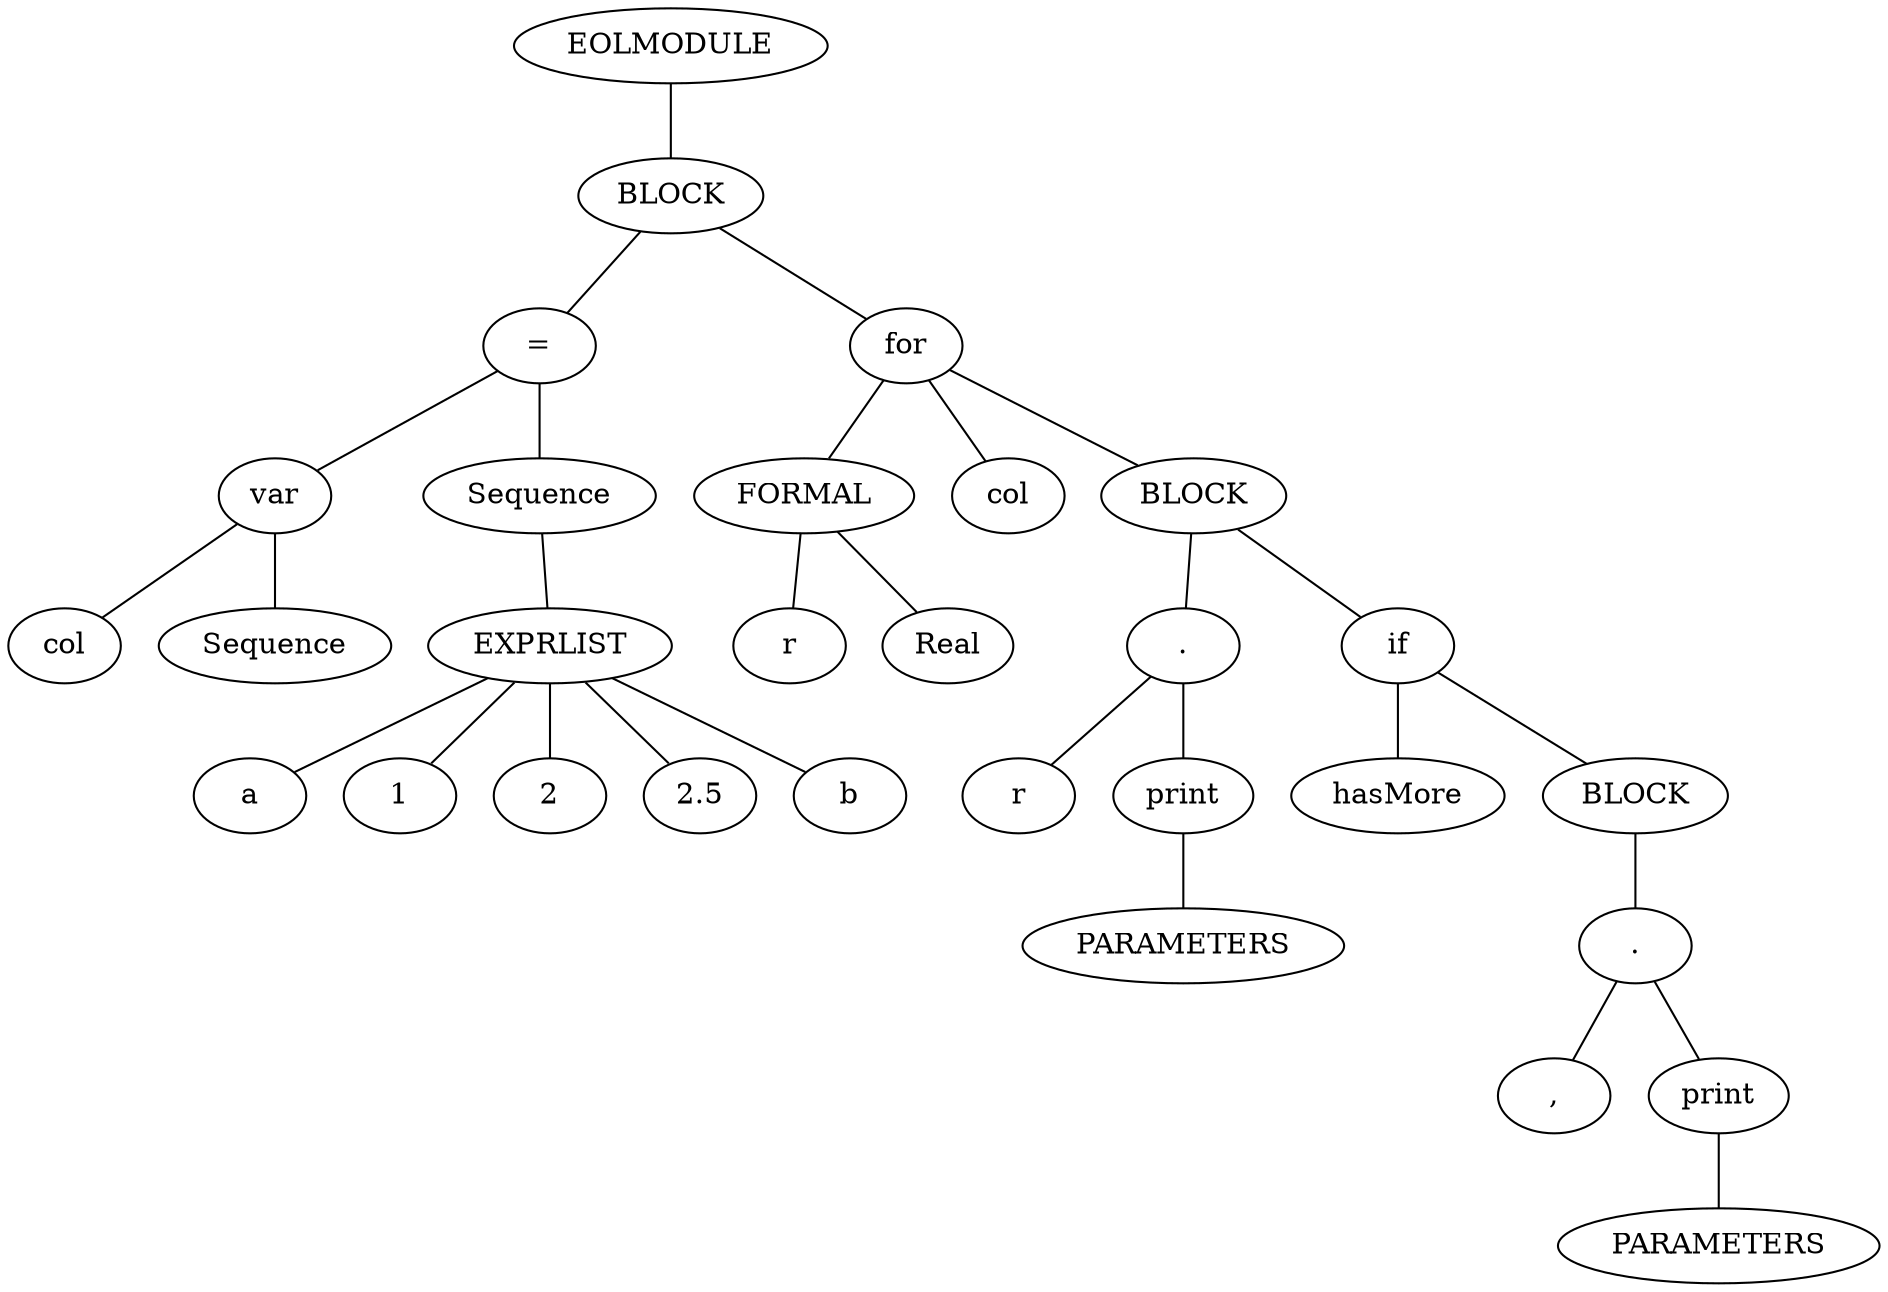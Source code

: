 graph AST {
0 [label="EOLMODULE",color=black,fontcolor=black,style=filled,fillcolor=white]
1 [label="BLOCK",color=black,fontcolor=black,style=filled,fillcolor=white]
0 -- 1
1 [label="BLOCK",color=black,fontcolor=black,style=filled,fillcolor=white]
2 [label="=",color=black,fontcolor=black,style=filled,fillcolor=white]
1 -- 2
2 [label="=",color=black,fontcolor=black,style=filled,fillcolor=white]
3 [label="var",color=black,fontcolor=black,style=filled,fillcolor=white]
2 -- 3
3 [label="var",color=black,fontcolor=black,style=filled,fillcolor=white]
4 [label="col",color=black,fontcolor=black,style=filled,fillcolor=white]
3 -- 4
4 [label="col",color=black,fontcolor=black,style=filled,fillcolor=white]
5 [label="Sequence",color=black,fontcolor=black,style=filled,fillcolor=white]
3 -- 5
5 [label="Sequence",color=black,fontcolor=black,style=filled,fillcolor=white]
6 [label="Sequence",color=black,fontcolor=black,style=filled,fillcolor=white]
2 -- 6
6 [label="Sequence",color=black,fontcolor=black,style=filled,fillcolor=white]
7 [label="EXPRLIST",color=black,fontcolor=black,style=filled,fillcolor=white]
6 -- 7
7 [label="EXPRLIST",color=black,fontcolor=black,style=filled,fillcolor=white]
8 [label="a",color=black,fontcolor=black,style=filled,fillcolor=white]
7 -- 8
8 [label="a",color=black,fontcolor=black,style=filled,fillcolor=white]
9 [label="1",color=black,fontcolor=black,style=filled,fillcolor=white]
7 -- 9
9 [label="1",color=black,fontcolor=black,style=filled,fillcolor=white]
10 [label="2",color=black,fontcolor=black,style=filled,fillcolor=white]
7 -- 10
10 [label="2",color=black,fontcolor=black,style=filled,fillcolor=white]
11 [label="2.5",color=black,fontcolor=black,style=filled,fillcolor=white]
7 -- 11
11 [label="2.5",color=black,fontcolor=black,style=filled,fillcolor=white]
12 [label="b",color=black,fontcolor=black,style=filled,fillcolor=white]
7 -- 12
12 [label="b",color=black,fontcolor=black,style=filled,fillcolor=white]
13 [label="for",color=black,fontcolor=black,style=filled,fillcolor=white]
1 -- 13
13 [label="for",color=black,fontcolor=black,style=filled,fillcolor=white]
14 [label="FORMAL",color=black,fontcolor=black,style=filled,fillcolor=white]
13 -- 14
14 [label="FORMAL",color=black,fontcolor=black,style=filled,fillcolor=white]
15 [label="r",color=black,fontcolor=black,style=filled,fillcolor=white]
14 -- 15
15 [label="r",color=black,fontcolor=black,style=filled,fillcolor=white]
16 [label="Real",color=black,fontcolor=black,style=filled,fillcolor=white]
14 -- 16
16 [label="Real",color=black,fontcolor=black,style=filled,fillcolor=white]
17 [label="col",color=black,fontcolor=black,style=filled,fillcolor=white]
13 -- 17
17 [label="col",color=black,fontcolor=black,style=filled,fillcolor=white]
18 [label="BLOCK",color=black,fontcolor=black,style=filled,fillcolor=white]
13 -- 18
18 [label="BLOCK",color=black,fontcolor=black,style=filled,fillcolor=white]
19 [label=".",color=black,fontcolor=black,style=filled,fillcolor=white]
18 -- 19
19 [label=".",color=black,fontcolor=black,style=filled,fillcolor=white]
20 [label="r",color=black,fontcolor=black,style=filled,fillcolor=white]
19 -- 20
20 [label="r",color=black,fontcolor=black,style=filled,fillcolor=white]
21 [label="print",color=black,fontcolor=black,style=filled,fillcolor=white]
19 -- 21
21 [label="print",color=black,fontcolor=black,style=filled,fillcolor=white]
22 [label="PARAMETERS",color=black,fontcolor=black,style=filled,fillcolor=white]
21 -- 22
22 [label="PARAMETERS",color=black,fontcolor=black,style=filled,fillcolor=white]
23 [label="if",color=black,fontcolor=black,style=filled,fillcolor=white]
18 -- 23
23 [label="if",color=black,fontcolor=black,style=filled,fillcolor=white]
24 [label="hasMore",color=black,fontcolor=black,style=filled,fillcolor=white]
23 -- 24
24 [label="hasMore",color=black,fontcolor=black,style=filled,fillcolor=white]
25 [label="BLOCK",color=black,fontcolor=black,style=filled,fillcolor=white]
23 -- 25
25 [label="BLOCK",color=black,fontcolor=black,style=filled,fillcolor=white]
26 [label=".",color=black,fontcolor=black,style=filled,fillcolor=white]
25 -- 26
26 [label=".",color=black,fontcolor=black,style=filled,fillcolor=white]
27 [label=",",color=black,fontcolor=black,style=filled,fillcolor=white]
26 -- 27
27 [label=",",color=black,fontcolor=black,style=filled,fillcolor=white]
28 [label="print",color=black,fontcolor=black,style=filled,fillcolor=white]
26 -- 28
28 [label="print",color=black,fontcolor=black,style=filled,fillcolor=white]
29 [label="PARAMETERS",color=black,fontcolor=black,style=filled,fillcolor=white]
28 -- 29
29 [label="PARAMETERS",color=black,fontcolor=black,style=filled,fillcolor=white]
}
